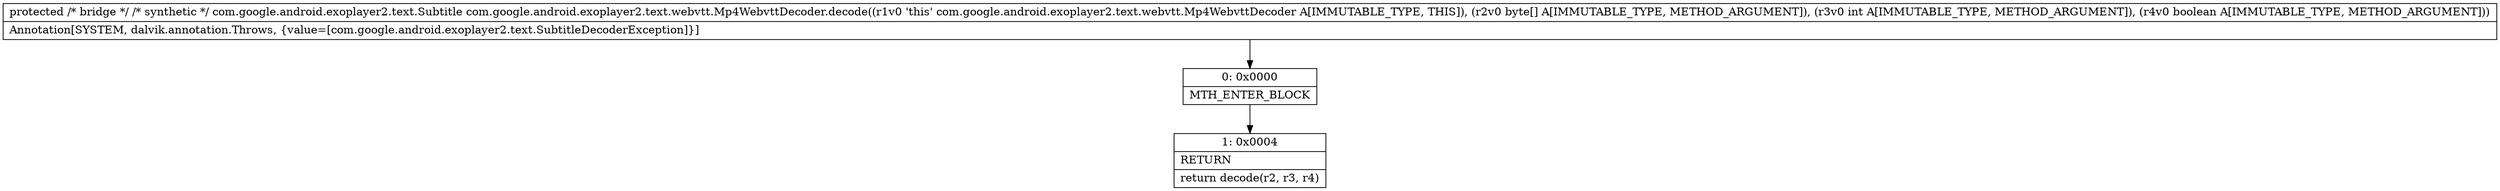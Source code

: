 digraph "CFG forcom.google.android.exoplayer2.text.webvtt.Mp4WebvttDecoder.decode([BIZ)Lcom\/google\/android\/exoplayer2\/text\/Subtitle;" {
Node_0 [shape=record,label="{0\:\ 0x0000|MTH_ENTER_BLOCK\l}"];
Node_1 [shape=record,label="{1\:\ 0x0004|RETURN\l|return decode(r2, r3, r4)\l}"];
MethodNode[shape=record,label="{protected \/* bridge *\/ \/* synthetic *\/ com.google.android.exoplayer2.text.Subtitle com.google.android.exoplayer2.text.webvtt.Mp4WebvttDecoder.decode((r1v0 'this' com.google.android.exoplayer2.text.webvtt.Mp4WebvttDecoder A[IMMUTABLE_TYPE, THIS]), (r2v0 byte[] A[IMMUTABLE_TYPE, METHOD_ARGUMENT]), (r3v0 int A[IMMUTABLE_TYPE, METHOD_ARGUMENT]), (r4v0 boolean A[IMMUTABLE_TYPE, METHOD_ARGUMENT]))  | Annotation[SYSTEM, dalvik.annotation.Throws, \{value=[com.google.android.exoplayer2.text.SubtitleDecoderException]\}]\l}"];
MethodNode -> Node_0;
Node_0 -> Node_1;
}

